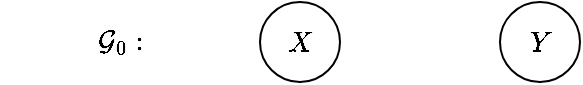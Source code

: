 <mxfile version="13.9.8" type="device"><diagram id="DjspuI3gkSVtPerKlvcs" name="Page-1"><mxGraphModel dx="1350" dy="816" grid="1" gridSize="10" guides="1" tooltips="1" connect="1" arrows="1" fold="1" page="1" pageScale="1" pageWidth="850" pageHeight="1100" math="1" shadow="0"><root><mxCell id="0"/><mxCell id="1" parent="0"/><mxCell id="NN2EPvnAi2-ZheUnfKLs-68" value="$$\mathcal{G}_0:$$" style="text;html=1;align=center;verticalAlign=middle;resizable=0;points=[];autosize=1;" vertex="1" parent="1"><mxGeometry x="30" y="90" width="120" height="20" as="geometry"/></mxCell><mxCell id="NN2EPvnAi2-ZheUnfKLs-69" value="$$X$$" style="ellipse;whiteSpace=wrap;html=1;" vertex="1" parent="1"><mxGeometry x="160" y="80" width="40" height="40" as="geometry"/></mxCell><mxCell id="NN2EPvnAi2-ZheUnfKLs-70" value="$$Y$$" style="ellipse;whiteSpace=wrap;html=1;" vertex="1" parent="1"><mxGeometry x="280" y="80" width="40" height="40" as="geometry"/></mxCell></root></mxGraphModel></diagram></mxfile>